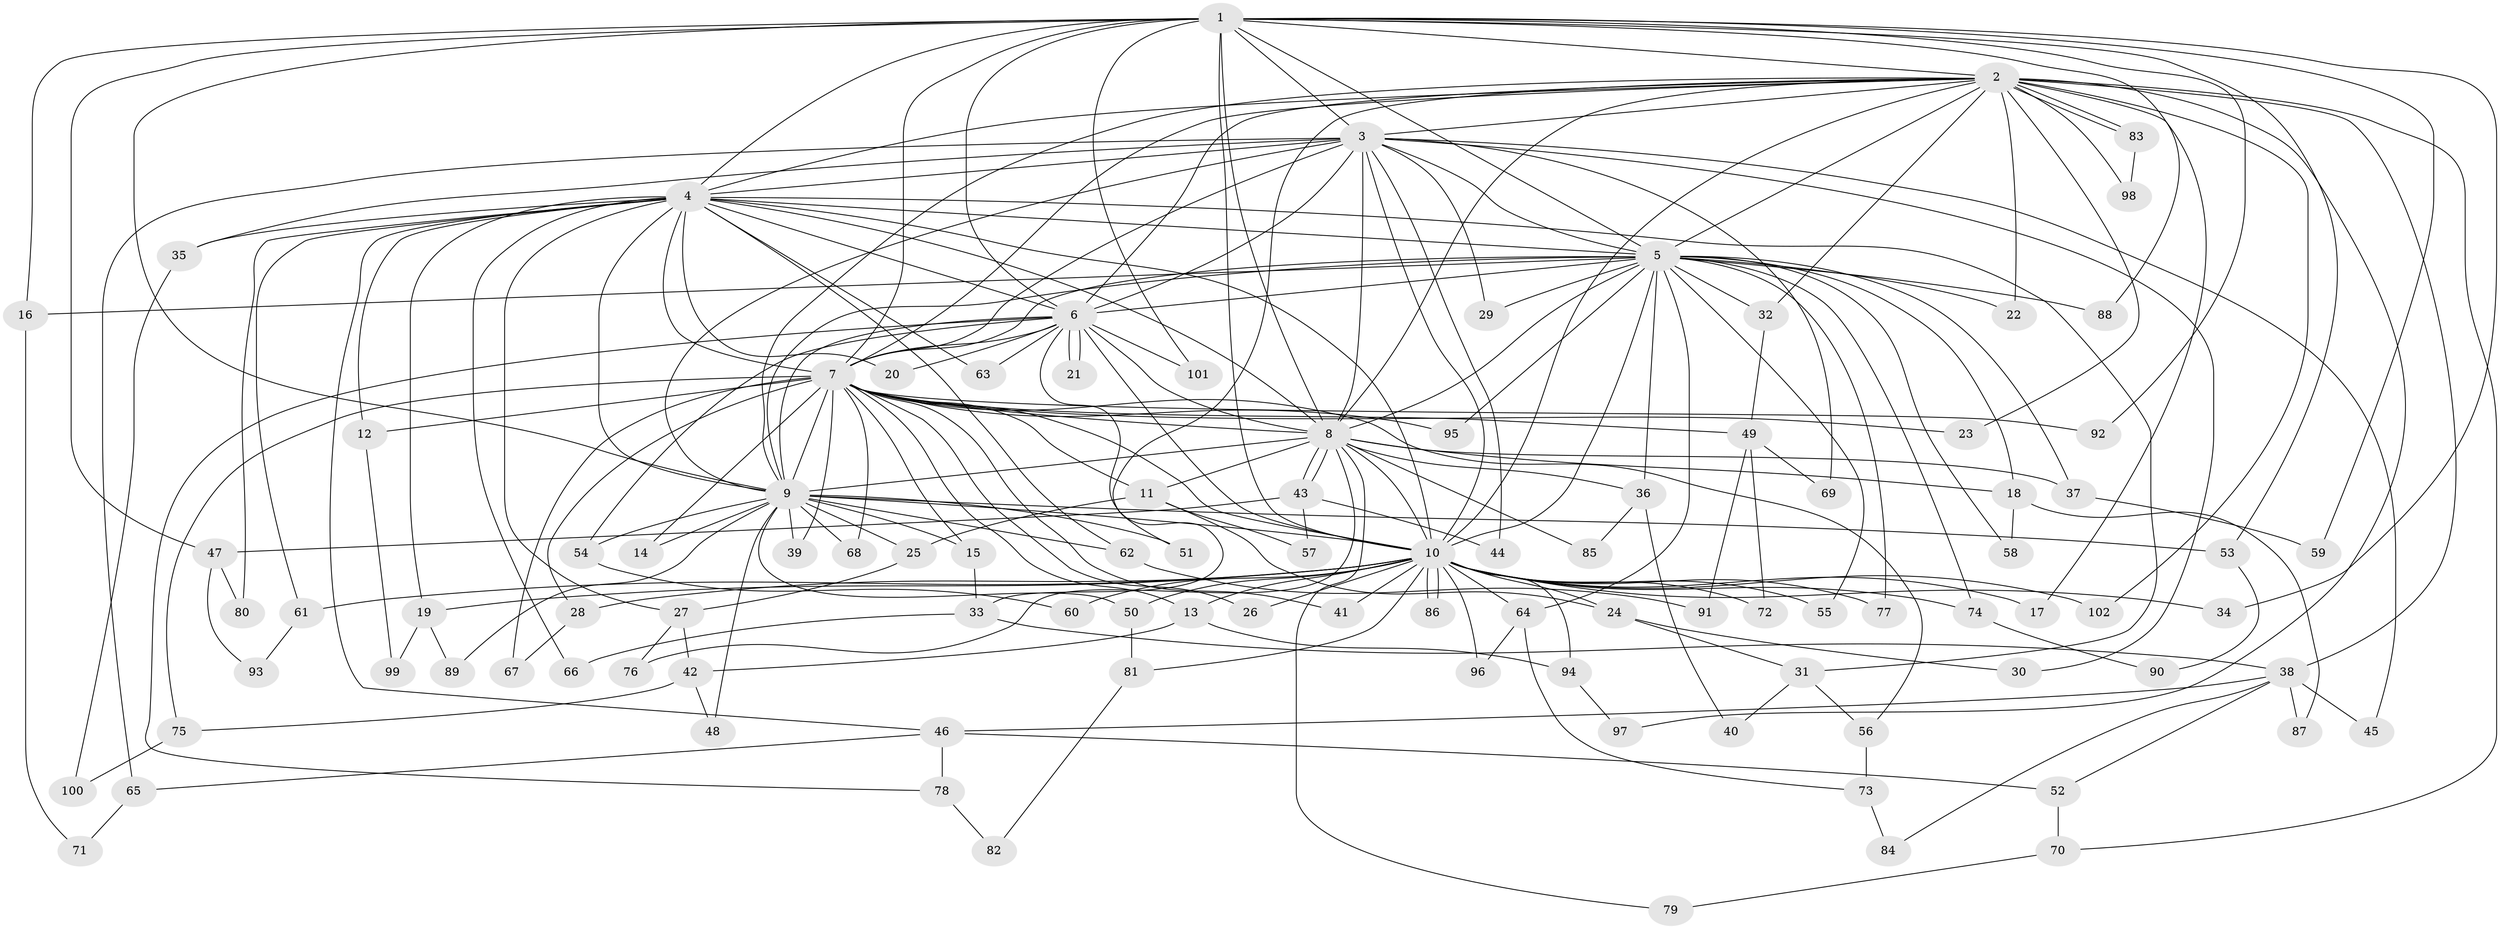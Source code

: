 // Generated by graph-tools (version 1.1) at 2025/44/03/09/25 04:44:34]
// undirected, 102 vertices, 229 edges
graph export_dot {
graph [start="1"]
  node [color=gray90,style=filled];
  1;
  2;
  3;
  4;
  5;
  6;
  7;
  8;
  9;
  10;
  11;
  12;
  13;
  14;
  15;
  16;
  17;
  18;
  19;
  20;
  21;
  22;
  23;
  24;
  25;
  26;
  27;
  28;
  29;
  30;
  31;
  32;
  33;
  34;
  35;
  36;
  37;
  38;
  39;
  40;
  41;
  42;
  43;
  44;
  45;
  46;
  47;
  48;
  49;
  50;
  51;
  52;
  53;
  54;
  55;
  56;
  57;
  58;
  59;
  60;
  61;
  62;
  63;
  64;
  65;
  66;
  67;
  68;
  69;
  70;
  71;
  72;
  73;
  74;
  75;
  76;
  77;
  78;
  79;
  80;
  81;
  82;
  83;
  84;
  85;
  86;
  87;
  88;
  89;
  90;
  91;
  92;
  93;
  94;
  95;
  96;
  97;
  98;
  99;
  100;
  101;
  102;
  1 -- 2;
  1 -- 3;
  1 -- 4;
  1 -- 5;
  1 -- 6;
  1 -- 7;
  1 -- 8;
  1 -- 9;
  1 -- 10;
  1 -- 16;
  1 -- 34;
  1 -- 47;
  1 -- 53;
  1 -- 59;
  1 -- 88;
  1 -- 92;
  1 -- 101;
  2 -- 3;
  2 -- 4;
  2 -- 5;
  2 -- 6;
  2 -- 7;
  2 -- 8;
  2 -- 9;
  2 -- 10;
  2 -- 17;
  2 -- 22;
  2 -- 23;
  2 -- 32;
  2 -- 38;
  2 -- 51;
  2 -- 70;
  2 -- 83;
  2 -- 83;
  2 -- 97;
  2 -- 98;
  2 -- 102;
  3 -- 4;
  3 -- 5;
  3 -- 6;
  3 -- 7;
  3 -- 8;
  3 -- 9;
  3 -- 10;
  3 -- 29;
  3 -- 30;
  3 -- 35;
  3 -- 44;
  3 -- 45;
  3 -- 65;
  3 -- 69;
  4 -- 5;
  4 -- 6;
  4 -- 7;
  4 -- 8;
  4 -- 9;
  4 -- 10;
  4 -- 12;
  4 -- 19;
  4 -- 20;
  4 -- 27;
  4 -- 31;
  4 -- 35;
  4 -- 46;
  4 -- 61;
  4 -- 62;
  4 -- 63;
  4 -- 66;
  4 -- 80;
  5 -- 6;
  5 -- 7;
  5 -- 8;
  5 -- 9;
  5 -- 10;
  5 -- 16;
  5 -- 18;
  5 -- 22;
  5 -- 29;
  5 -- 32;
  5 -- 36;
  5 -- 37;
  5 -- 55;
  5 -- 58;
  5 -- 64;
  5 -- 74;
  5 -- 77;
  5 -- 88;
  5 -- 95;
  6 -- 7;
  6 -- 8;
  6 -- 9;
  6 -- 10;
  6 -- 20;
  6 -- 21;
  6 -- 21;
  6 -- 33;
  6 -- 54;
  6 -- 63;
  6 -- 78;
  6 -- 101;
  7 -- 8;
  7 -- 9;
  7 -- 10;
  7 -- 11;
  7 -- 12;
  7 -- 13;
  7 -- 14;
  7 -- 15;
  7 -- 23;
  7 -- 26;
  7 -- 28;
  7 -- 39;
  7 -- 41;
  7 -- 49;
  7 -- 56;
  7 -- 67;
  7 -- 68;
  7 -- 75;
  7 -- 92;
  7 -- 95;
  8 -- 9;
  8 -- 10;
  8 -- 11;
  8 -- 18;
  8 -- 36;
  8 -- 37;
  8 -- 43;
  8 -- 43;
  8 -- 76;
  8 -- 79;
  8 -- 85;
  9 -- 10;
  9 -- 14;
  9 -- 15;
  9 -- 25;
  9 -- 39;
  9 -- 48;
  9 -- 50;
  9 -- 51;
  9 -- 53;
  9 -- 54;
  9 -- 62;
  9 -- 68;
  9 -- 89;
  10 -- 13;
  10 -- 17;
  10 -- 19;
  10 -- 24;
  10 -- 26;
  10 -- 28;
  10 -- 34;
  10 -- 41;
  10 -- 50;
  10 -- 55;
  10 -- 60;
  10 -- 61;
  10 -- 64;
  10 -- 72;
  10 -- 74;
  10 -- 77;
  10 -- 81;
  10 -- 86;
  10 -- 86;
  10 -- 94;
  10 -- 96;
  10 -- 102;
  11 -- 24;
  11 -- 25;
  11 -- 57;
  12 -- 99;
  13 -- 42;
  13 -- 94;
  15 -- 33;
  16 -- 71;
  18 -- 58;
  18 -- 87;
  19 -- 89;
  19 -- 99;
  24 -- 30;
  24 -- 31;
  25 -- 27;
  27 -- 42;
  27 -- 76;
  28 -- 67;
  31 -- 40;
  31 -- 56;
  32 -- 49;
  33 -- 38;
  33 -- 66;
  35 -- 100;
  36 -- 40;
  36 -- 85;
  37 -- 59;
  38 -- 45;
  38 -- 46;
  38 -- 52;
  38 -- 84;
  38 -- 87;
  42 -- 48;
  42 -- 75;
  43 -- 44;
  43 -- 47;
  43 -- 57;
  46 -- 52;
  46 -- 65;
  46 -- 78;
  47 -- 80;
  47 -- 93;
  49 -- 69;
  49 -- 72;
  49 -- 91;
  50 -- 81;
  52 -- 70;
  53 -- 90;
  54 -- 60;
  56 -- 73;
  61 -- 93;
  62 -- 91;
  64 -- 73;
  64 -- 96;
  65 -- 71;
  70 -- 79;
  73 -- 84;
  74 -- 90;
  75 -- 100;
  78 -- 82;
  81 -- 82;
  83 -- 98;
  94 -- 97;
}
